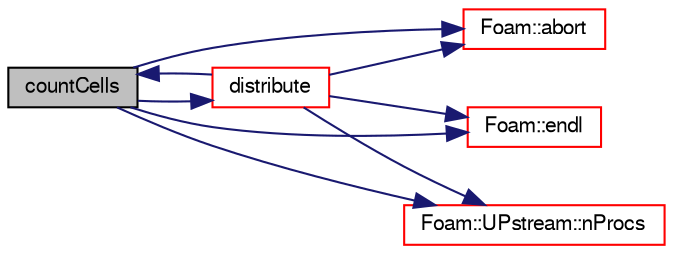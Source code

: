 digraph "countCells"
{
  bgcolor="transparent";
  edge [fontname="FreeSans",fontsize="10",labelfontname="FreeSans",labelfontsize="10"];
  node [fontname="FreeSans",fontsize="10",shape=record];
  rankdir="LR";
  Node574 [label="countCells",height=0.2,width=0.4,color="black", fillcolor="grey75", style="filled", fontcolor="black"];
  Node574 -> Node575 [color="midnightblue",fontsize="10",style="solid",fontname="FreeSans"];
  Node575 [label="Foam::abort",height=0.2,width=0.4,color="red",URL="$a21124.html#a447107a607d03e417307c203fa5fb44b"];
  Node574 -> Node618 [color="midnightblue",fontsize="10",style="solid",fontname="FreeSans"];
  Node618 [label="distribute",height=0.2,width=0.4,color="red",URL="$a21454.html#acb11a389cf765470aea69d37a526cf1f",tooltip="Send cells to neighbours according to distribution. "];
  Node618 -> Node575 [color="midnightblue",fontsize="10",style="solid",fontname="FreeSans"];
  Node618 -> Node583 [color="midnightblue",fontsize="10",style="solid",fontname="FreeSans"];
  Node583 [label="Foam::endl",height=0.2,width=0.4,color="red",URL="$a21124.html#a2db8fe02a0d3909e9351bb4275b23ce4",tooltip="Add newline and flush stream. "];
  Node618 -> Node626 [color="midnightblue",fontsize="10",style="solid",fontname="FreeSans"];
  Node626 [label="Foam::UPstream::nProcs",height=0.2,width=0.4,color="red",URL="$a26270.html#aada0e04d8127eda8ee95be0772754a4f",tooltip="Number of processes in parallel run. "];
  Node618 -> Node574 [color="midnightblue",fontsize="10",style="solid",fontname="FreeSans"];
  Node574 -> Node583 [color="midnightblue",fontsize="10",style="solid",fontname="FreeSans"];
  Node574 -> Node626 [color="midnightblue",fontsize="10",style="solid",fontname="FreeSans"];
}

